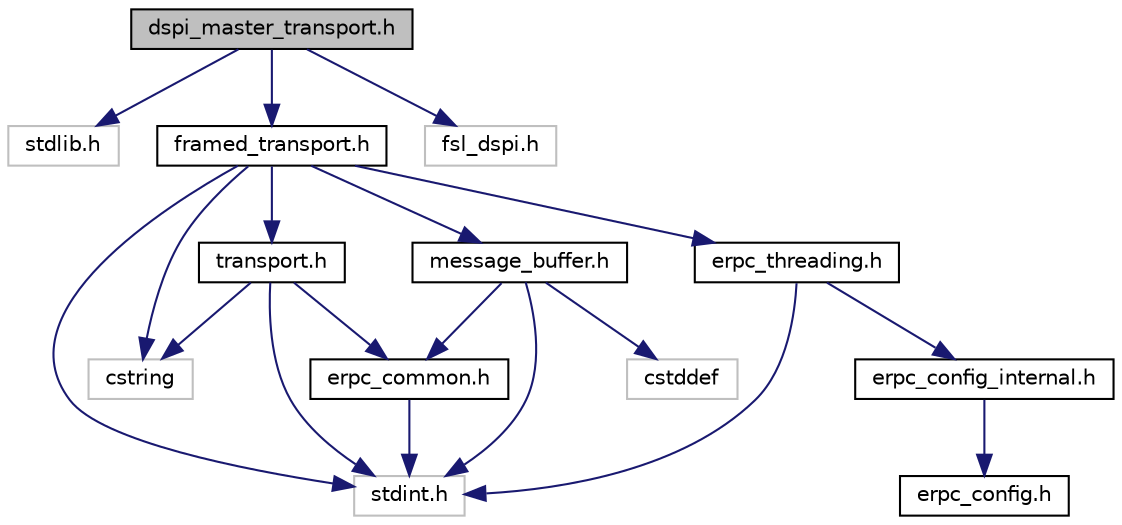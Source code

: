 digraph "dspi_master_transport.h"
{
  edge [fontname="Helvetica",fontsize="10",labelfontname="Helvetica",labelfontsize="10"];
  node [fontname="Helvetica",fontsize="10",shape=record];
  Node1 [label="dspi_master_transport.h",height=0.2,width=0.4,color="black", fillcolor="grey75", style="filled", fontcolor="black"];
  Node1 -> Node2 [color="midnightblue",fontsize="10",style="solid",fontname="Helvetica"];
  Node2 [label="stdlib.h",height=0.2,width=0.4,color="grey75", fillcolor="white", style="filled"];
  Node1 -> Node3 [color="midnightblue",fontsize="10",style="solid",fontname="Helvetica"];
  Node3 [label="framed_transport.h",height=0.2,width=0.4,color="black", fillcolor="white", style="filled",URL="$framed__transport_8h.html"];
  Node3 -> Node4 [color="midnightblue",fontsize="10",style="solid",fontname="Helvetica"];
  Node4 [label="stdint.h",height=0.2,width=0.4,color="grey75", fillcolor="white", style="filled"];
  Node3 -> Node5 [color="midnightblue",fontsize="10",style="solid",fontname="Helvetica"];
  Node5 [label="cstring",height=0.2,width=0.4,color="grey75", fillcolor="white", style="filled"];
  Node3 -> Node6 [color="midnightblue",fontsize="10",style="solid",fontname="Helvetica"];
  Node6 [label="transport.h",height=0.2,width=0.4,color="black", fillcolor="white", style="filled",URL="$transport_8h.html"];
  Node6 -> Node4 [color="midnightblue",fontsize="10",style="solid",fontname="Helvetica"];
  Node6 -> Node5 [color="midnightblue",fontsize="10",style="solid",fontname="Helvetica"];
  Node6 -> Node7 [color="midnightblue",fontsize="10",style="solid",fontname="Helvetica"];
  Node7 [label="erpc_common.h",height=0.2,width=0.4,color="black", fillcolor="white", style="filled",URL="$erpc__common_8h_source.html"];
  Node7 -> Node4 [color="midnightblue",fontsize="10",style="solid",fontname="Helvetica"];
  Node3 -> Node8 [color="midnightblue",fontsize="10",style="solid",fontname="Helvetica"];
  Node8 [label="message_buffer.h",height=0.2,width=0.4,color="black", fillcolor="white", style="filled",URL="$message__buffer_8h.html"];
  Node8 -> Node7 [color="midnightblue",fontsize="10",style="solid",fontname="Helvetica"];
  Node8 -> Node4 [color="midnightblue",fontsize="10",style="solid",fontname="Helvetica"];
  Node8 -> Node9 [color="midnightblue",fontsize="10",style="solid",fontname="Helvetica"];
  Node9 [label="cstddef",height=0.2,width=0.4,color="grey75", fillcolor="white", style="filled"];
  Node3 -> Node10 [color="midnightblue",fontsize="10",style="solid",fontname="Helvetica"];
  Node10 [label="erpc_threading.h",height=0.2,width=0.4,color="black", fillcolor="white", style="filled",URL="$erpc__threading_8h.html"];
  Node10 -> Node11 [color="midnightblue",fontsize="10",style="solid",fontname="Helvetica"];
  Node11 [label="erpc_config_internal.h",height=0.2,width=0.4,color="black", fillcolor="white", style="filled",URL="$erpc__config__internal_8h_source.html"];
  Node11 -> Node12 [color="midnightblue",fontsize="10",style="solid",fontname="Helvetica"];
  Node12 [label="erpc_config.h",height=0.2,width=0.4,color="black", fillcolor="white", style="filled",URL="$erpc__config_8h.html"];
  Node10 -> Node4 [color="midnightblue",fontsize="10",style="solid",fontname="Helvetica"];
  Node1 -> Node13 [color="midnightblue",fontsize="10",style="solid",fontname="Helvetica"];
  Node13 [label="fsl_dspi.h",height=0.2,width=0.4,color="grey75", fillcolor="white", style="filled"];
}
